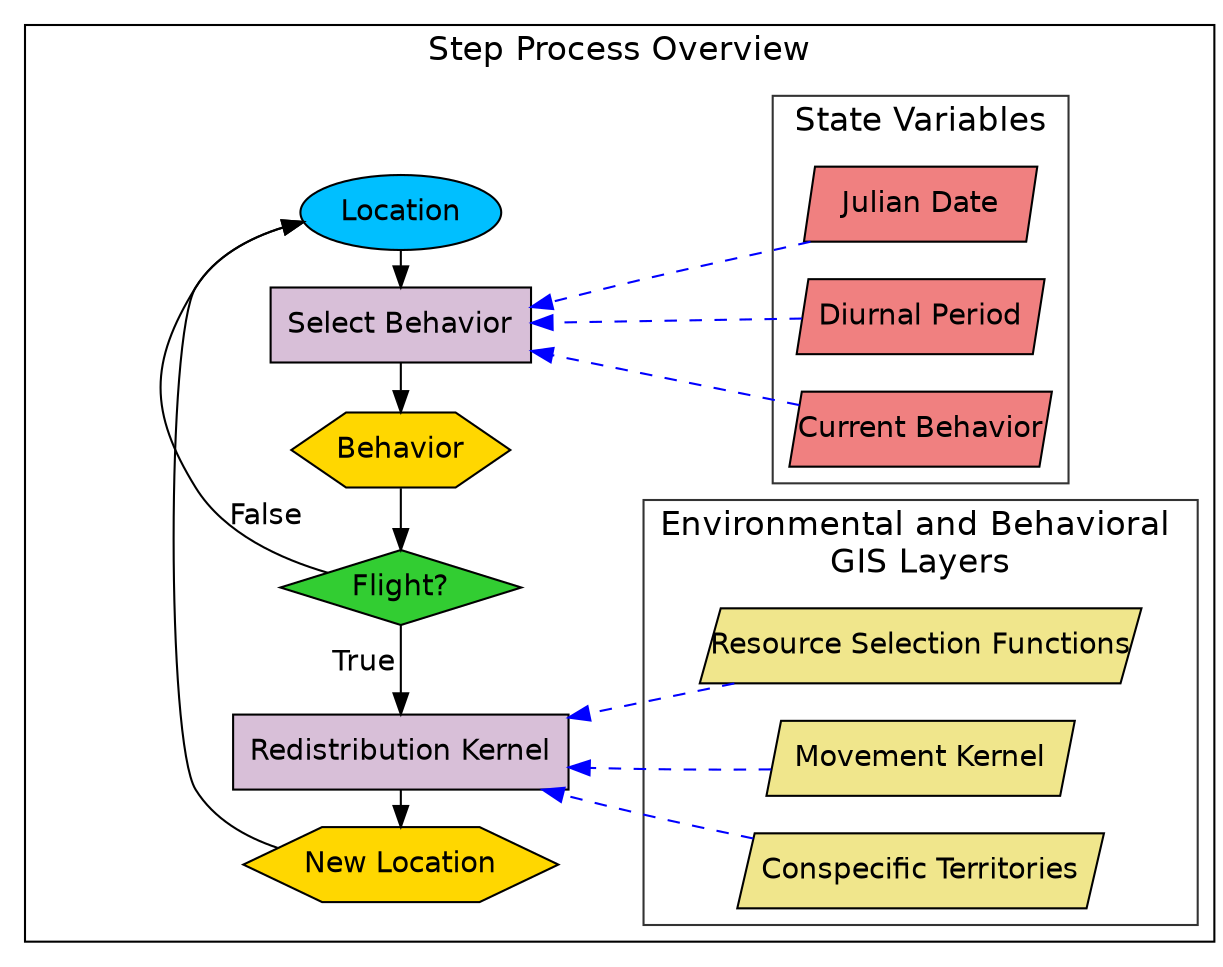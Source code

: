 digraph {
  forcelabels=true;
  rankdir = LR;
  fontsize = 16
  fontname = Helvetica
  node [shape = oval, fontname = Helvetica, style = filled];
  a01 [label = "Location", shape = oval, fillcolor = DeepSkyBlue];
  a02 [label = "Select Behavior", shape = rectangle, fillcolor = Thistle];
  a03 [label = "Behavior", shape = hexagon, fillcolor = Gold, margin =.05];
  a04 [label = "Flight?", shape = diamond, fillcolor = LimeGreen];
  a05 [label = "Redistribution Kernel", shape = rectangle, fillcolor = Thistle];
  a06 [label = "New Location", shape = hexagon, fillcolor = Gold, margin=.05];
  node [style = invis];
  a07 ;
  node [shape = polygon, style = filled, fillcolor = LightCoral,
    fixedsize = true, margin = 0, skew = 0.1];
  b01 [label = "Julian Date", width = 1.55];
  b02 [label = "Diurnal Period", width = 1.65];
  b03 [label = "Current Behavior", width = 1.75];
  node [shape = polygon, style = filled, fillcolor = Khaki, fixedsize = true,
    margin = 0, skew = 0.1];
  c01 [label = "Resource Selection Functions", width = 2.95];
  c02 [label = "Movement Kernel", width = 2.05];
  c03 [label = "Conspecific Territories", width = 2.45];
  subgraph cluster_0 {
    label = "Step Process Overview"
    a01, a02, a03, a04, a05, a06
    edge[constraint = false, weight = 1000, fontsize = 14, fontname = Helvetica]
      a04  -> a01[taillabel = "False", labeldistance = 4]
    edge[constraint = false, weight = .1, fontsize = 14]
      a06  -> a01
    edge[style = invis, constraint = true]
      a07 -> a03
      a02 -> b01
      a05 -> c02
    edge[style = solid, minlen = 1, color = black, constraint = true, dir =back,
        fontsize = 14, fontname = Helvetica]
      a06 -> a05
      a05 -> a04[headlabel = "True    ", labeldistance = 2]
      a04 -> a03 -> a02 -> a01
    subgraph cluster_1 {
      label = "State Variables";
      color = grey20;
      b01, b02, b03;
      edge[color = blue,  minlen = 0, constraint = false, style = dashed, dir = front];
        {b01 b02 b03} -> a02
    }
    subgraph cluster_2 {
      label = "Environmental and Behavioral \nGIS Layers";
      color = grey20;
      c01, c02, c03;
      edge[color = blue, minlen = 0, constraint = false, style = dashed, dir = front];
        {c01 c02 c03} -> a05
    }
    {
      rank=same;
      a01, a02, a03, a04, a05, a06
    }
  }
}

//digraph {
//  rankdir = TB
//  subgraph cluster_0 {
//    label = "Process Overview"
//    fontsize = "16"
//    node [fillcolor = DeepSkyBlue, fontname = Helvetica, style = filled]
//      "Eagle Location", "New Location"
//    node [fillcolor = Gold, fontname = Helvetica, style = filled]
//      "Behavior"
//    node [shape = rectangle, fillcolor = Thistle, fontname = Helvetica,
//      style = filled]
//      "Select Behavior", "Redistribution Kernel"
//    subgraph cluster_1 {
//      label = "State Variables"
//      fontsize = 16;
//      node[shape = rounded, fillcolor = LightCoral, style = filled]
//        "Julian Date";
//      node[shape = rounded, fillcolor = LightCoral, style = filled]
//       "Daily Period";
//      node[shape = rounded, fillcolor = LightCoral, style = filled]
//        "Current Behavior";
//      //edge[contstaint = false]
      //  "Julian Date"->"Daily Period"
      //"Daily Period"->"Current Behavior"
//    }
//    node[shape = diamond, fillcolor = LimeGreen]
//      "Flight?"
//    edge [color = black]
//      "Eagle Location" -> "Select Behavior"
//      "Select Behavior" -> "Behavior"
//      "Behavior" -> "Flight?"
//      "Flight?" -> "Redistribution Kernel"[label = " Yes"]
//      "Redistribution Kernel" -> "New Location"
//      "Flight?" -> "Eagle Location"[label = " No"]
//      "New Location" -> "Eagle Location"
//    subgraph cluster_2 {
//      label = "Environmental and Behavioral \nGIS Layers"
//      fontsize = 16
//      node[shape = rounded, fillcolor = Khaki, style = filled]
//      "Resource Selection Function", "Movement Kernel", "Conspecific Kernel"
//    }
//    edge[color = blue, style = dashed, weight = .5]
//    "Julian Date" -> "Select Behavior"
//    "Daily Period" -> "Select Behavior"
//    "Current Behavior" -> "Select Behavior"
//    "Resource Selection Function" -> "Redistribution Kernel"
//    "Movement Kernel" -> "Redistribution Kernel"
//    "Conspecific Kernel" -> "Redistribution Kernel";
//  }
//}

